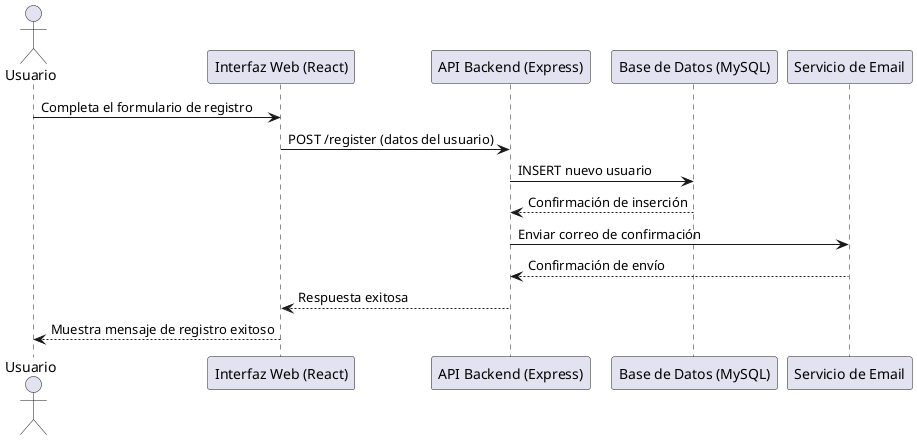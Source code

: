 @startuml RegistroUsuario
actor "Usuario" as U
participant "Interfaz Web (React)" as FE
participant "API Backend (Express)" as BE
participant "Base de Datos (MySQL)" as DB
participant "Servicio de Email" as Email

U -> FE: Completa el formulario de registro
FE -> BE: POST /register (datos del usuario)
BE -> DB: INSERT nuevo usuario
DB --> BE: Confirmación de inserción
BE -> Email: Enviar correo de confirmación
Email --> BE: Confirmación de envío
BE --> FE: Respuesta exitosa
FE --> U: Muestra mensaje de registro exitoso
@enduml